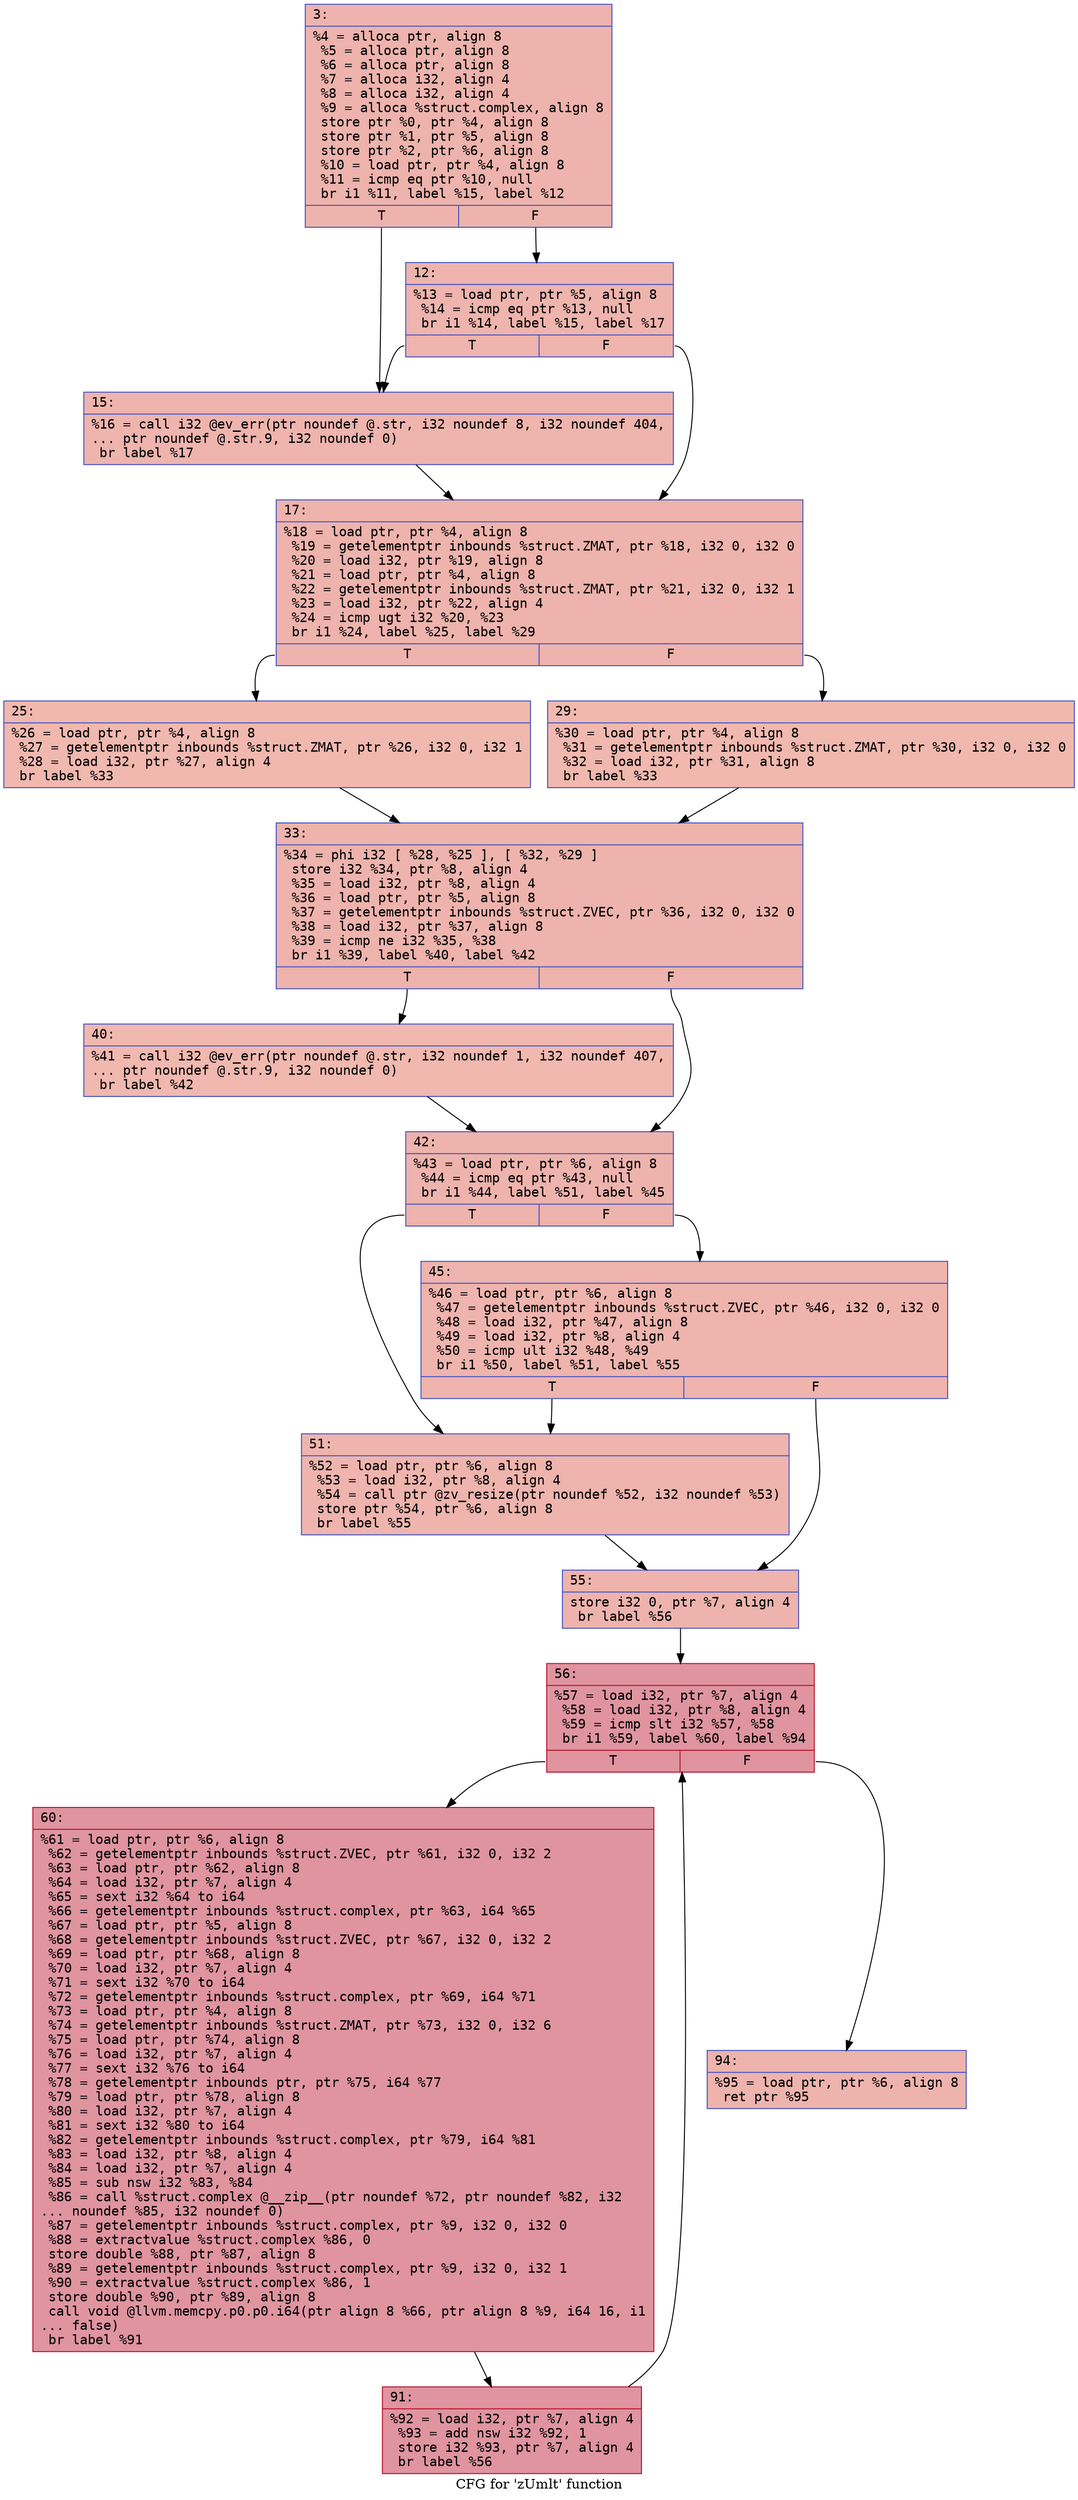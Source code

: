 digraph "CFG for 'zUmlt' function" {
	label="CFG for 'zUmlt' function";

	Node0x600002271220 [shape=record,color="#3d50c3ff", style=filled, fillcolor="#d6524470" fontname="Courier",label="{3:\l|  %4 = alloca ptr, align 8\l  %5 = alloca ptr, align 8\l  %6 = alloca ptr, align 8\l  %7 = alloca i32, align 4\l  %8 = alloca i32, align 4\l  %9 = alloca %struct.complex, align 8\l  store ptr %0, ptr %4, align 8\l  store ptr %1, ptr %5, align 8\l  store ptr %2, ptr %6, align 8\l  %10 = load ptr, ptr %4, align 8\l  %11 = icmp eq ptr %10, null\l  br i1 %11, label %15, label %12\l|{<s0>T|<s1>F}}"];
	Node0x600002271220:s0 -> Node0x600002271630[tooltip="3 -> 15\nProbability 37.50%" ];
	Node0x600002271220:s1 -> Node0x6000022715e0[tooltip="3 -> 12\nProbability 62.50%" ];
	Node0x6000022715e0 [shape=record,color="#3d50c3ff", style=filled, fillcolor="#d8564670" fontname="Courier",label="{12:\l|  %13 = load ptr, ptr %5, align 8\l  %14 = icmp eq ptr %13, null\l  br i1 %14, label %15, label %17\l|{<s0>T|<s1>F}}"];
	Node0x6000022715e0:s0 -> Node0x600002271630[tooltip="12 -> 15\nProbability 37.50%" ];
	Node0x6000022715e0:s1 -> Node0x600002271680[tooltip="12 -> 17\nProbability 62.50%" ];
	Node0x600002271630 [shape=record,color="#3d50c3ff", style=filled, fillcolor="#d8564670" fontname="Courier",label="{15:\l|  %16 = call i32 @ev_err(ptr noundef @.str, i32 noundef 8, i32 noundef 404,\l... ptr noundef @.str.9, i32 noundef 0)\l  br label %17\l}"];
	Node0x600002271630 -> Node0x600002271680[tooltip="15 -> 17\nProbability 100.00%" ];
	Node0x600002271680 [shape=record,color="#3d50c3ff", style=filled, fillcolor="#d6524470" fontname="Courier",label="{17:\l|  %18 = load ptr, ptr %4, align 8\l  %19 = getelementptr inbounds %struct.ZMAT, ptr %18, i32 0, i32 0\l  %20 = load i32, ptr %19, align 8\l  %21 = load ptr, ptr %4, align 8\l  %22 = getelementptr inbounds %struct.ZMAT, ptr %21, i32 0, i32 1\l  %23 = load i32, ptr %22, align 4\l  %24 = icmp ugt i32 %20, %23\l  br i1 %24, label %25, label %29\l|{<s0>T|<s1>F}}"];
	Node0x600002271680:s0 -> Node0x6000022716d0[tooltip="17 -> 25\nProbability 50.00%" ];
	Node0x600002271680:s1 -> Node0x600002271720[tooltip="17 -> 29\nProbability 50.00%" ];
	Node0x6000022716d0 [shape=record,color="#3d50c3ff", style=filled, fillcolor="#dc5d4a70" fontname="Courier",label="{25:\l|  %26 = load ptr, ptr %4, align 8\l  %27 = getelementptr inbounds %struct.ZMAT, ptr %26, i32 0, i32 1\l  %28 = load i32, ptr %27, align 4\l  br label %33\l}"];
	Node0x6000022716d0 -> Node0x600002271770[tooltip="25 -> 33\nProbability 100.00%" ];
	Node0x600002271720 [shape=record,color="#3d50c3ff", style=filled, fillcolor="#dc5d4a70" fontname="Courier",label="{29:\l|  %30 = load ptr, ptr %4, align 8\l  %31 = getelementptr inbounds %struct.ZMAT, ptr %30, i32 0, i32 0\l  %32 = load i32, ptr %31, align 8\l  br label %33\l}"];
	Node0x600002271720 -> Node0x600002271770[tooltip="29 -> 33\nProbability 100.00%" ];
	Node0x600002271770 [shape=record,color="#3d50c3ff", style=filled, fillcolor="#d6524470" fontname="Courier",label="{33:\l|  %34 = phi i32 [ %28, %25 ], [ %32, %29 ]\l  store i32 %34, ptr %8, align 4\l  %35 = load i32, ptr %8, align 4\l  %36 = load ptr, ptr %5, align 8\l  %37 = getelementptr inbounds %struct.ZVEC, ptr %36, i32 0, i32 0\l  %38 = load i32, ptr %37, align 8\l  %39 = icmp ne i32 %35, %38\l  br i1 %39, label %40, label %42\l|{<s0>T|<s1>F}}"];
	Node0x600002271770:s0 -> Node0x6000022717c0[tooltip="33 -> 40\nProbability 50.00%" ];
	Node0x600002271770:s1 -> Node0x600002271810[tooltip="33 -> 42\nProbability 50.00%" ];
	Node0x6000022717c0 [shape=record,color="#3d50c3ff", style=filled, fillcolor="#dc5d4a70" fontname="Courier",label="{40:\l|  %41 = call i32 @ev_err(ptr noundef @.str, i32 noundef 1, i32 noundef 407,\l... ptr noundef @.str.9, i32 noundef 0)\l  br label %42\l}"];
	Node0x6000022717c0 -> Node0x600002271810[tooltip="40 -> 42\nProbability 100.00%" ];
	Node0x600002271810 [shape=record,color="#3d50c3ff", style=filled, fillcolor="#d6524470" fontname="Courier",label="{42:\l|  %43 = load ptr, ptr %6, align 8\l  %44 = icmp eq ptr %43, null\l  br i1 %44, label %51, label %45\l|{<s0>T|<s1>F}}"];
	Node0x600002271810:s0 -> Node0x6000022718b0[tooltip="42 -> 51\nProbability 37.50%" ];
	Node0x600002271810:s1 -> Node0x600002271860[tooltip="42 -> 45\nProbability 62.50%" ];
	Node0x600002271860 [shape=record,color="#3d50c3ff", style=filled, fillcolor="#d8564670" fontname="Courier",label="{45:\l|  %46 = load ptr, ptr %6, align 8\l  %47 = getelementptr inbounds %struct.ZVEC, ptr %46, i32 0, i32 0\l  %48 = load i32, ptr %47, align 8\l  %49 = load i32, ptr %8, align 4\l  %50 = icmp ult i32 %48, %49\l  br i1 %50, label %51, label %55\l|{<s0>T|<s1>F}}"];
	Node0x600002271860:s0 -> Node0x6000022718b0[tooltip="45 -> 51\nProbability 50.00%" ];
	Node0x600002271860:s1 -> Node0x600002271900[tooltip="45 -> 55\nProbability 50.00%" ];
	Node0x6000022718b0 [shape=record,color="#3d50c3ff", style=filled, fillcolor="#d8564670" fontname="Courier",label="{51:\l|  %52 = load ptr, ptr %6, align 8\l  %53 = load i32, ptr %8, align 4\l  %54 = call ptr @zv_resize(ptr noundef %52, i32 noundef %53)\l  store ptr %54, ptr %6, align 8\l  br label %55\l}"];
	Node0x6000022718b0 -> Node0x600002271900[tooltip="51 -> 55\nProbability 100.00%" ];
	Node0x600002271900 [shape=record,color="#3d50c3ff", style=filled, fillcolor="#d6524470" fontname="Courier",label="{55:\l|  store i32 0, ptr %7, align 4\l  br label %56\l}"];
	Node0x600002271900 -> Node0x600002271950[tooltip="55 -> 56\nProbability 100.00%" ];
	Node0x600002271950 [shape=record,color="#b70d28ff", style=filled, fillcolor="#b70d2870" fontname="Courier",label="{56:\l|  %57 = load i32, ptr %7, align 4\l  %58 = load i32, ptr %8, align 4\l  %59 = icmp slt i32 %57, %58\l  br i1 %59, label %60, label %94\l|{<s0>T|<s1>F}}"];
	Node0x600002271950:s0 -> Node0x6000022719a0[tooltip="56 -> 60\nProbability 96.88%" ];
	Node0x600002271950:s1 -> Node0x600002271a40[tooltip="56 -> 94\nProbability 3.12%" ];
	Node0x6000022719a0 [shape=record,color="#b70d28ff", style=filled, fillcolor="#b70d2870" fontname="Courier",label="{60:\l|  %61 = load ptr, ptr %6, align 8\l  %62 = getelementptr inbounds %struct.ZVEC, ptr %61, i32 0, i32 2\l  %63 = load ptr, ptr %62, align 8\l  %64 = load i32, ptr %7, align 4\l  %65 = sext i32 %64 to i64\l  %66 = getelementptr inbounds %struct.complex, ptr %63, i64 %65\l  %67 = load ptr, ptr %5, align 8\l  %68 = getelementptr inbounds %struct.ZVEC, ptr %67, i32 0, i32 2\l  %69 = load ptr, ptr %68, align 8\l  %70 = load i32, ptr %7, align 4\l  %71 = sext i32 %70 to i64\l  %72 = getelementptr inbounds %struct.complex, ptr %69, i64 %71\l  %73 = load ptr, ptr %4, align 8\l  %74 = getelementptr inbounds %struct.ZMAT, ptr %73, i32 0, i32 6\l  %75 = load ptr, ptr %74, align 8\l  %76 = load i32, ptr %7, align 4\l  %77 = sext i32 %76 to i64\l  %78 = getelementptr inbounds ptr, ptr %75, i64 %77\l  %79 = load ptr, ptr %78, align 8\l  %80 = load i32, ptr %7, align 4\l  %81 = sext i32 %80 to i64\l  %82 = getelementptr inbounds %struct.complex, ptr %79, i64 %81\l  %83 = load i32, ptr %8, align 4\l  %84 = load i32, ptr %7, align 4\l  %85 = sub nsw i32 %83, %84\l  %86 = call %struct.complex @__zip__(ptr noundef %72, ptr noundef %82, i32\l... noundef %85, i32 noundef 0)\l  %87 = getelementptr inbounds %struct.complex, ptr %9, i32 0, i32 0\l  %88 = extractvalue %struct.complex %86, 0\l  store double %88, ptr %87, align 8\l  %89 = getelementptr inbounds %struct.complex, ptr %9, i32 0, i32 1\l  %90 = extractvalue %struct.complex %86, 1\l  store double %90, ptr %89, align 8\l  call void @llvm.memcpy.p0.p0.i64(ptr align 8 %66, ptr align 8 %9, i64 16, i1\l... false)\l  br label %91\l}"];
	Node0x6000022719a0 -> Node0x6000022719f0[tooltip="60 -> 91\nProbability 100.00%" ];
	Node0x6000022719f0 [shape=record,color="#b70d28ff", style=filled, fillcolor="#b70d2870" fontname="Courier",label="{91:\l|  %92 = load i32, ptr %7, align 4\l  %93 = add nsw i32 %92, 1\l  store i32 %93, ptr %7, align 4\l  br label %56\l}"];
	Node0x6000022719f0 -> Node0x600002271950[tooltip="91 -> 56\nProbability 100.00%" ];
	Node0x600002271a40 [shape=record,color="#3d50c3ff", style=filled, fillcolor="#d6524470" fontname="Courier",label="{94:\l|  %95 = load ptr, ptr %6, align 8\l  ret ptr %95\l}"];
}
